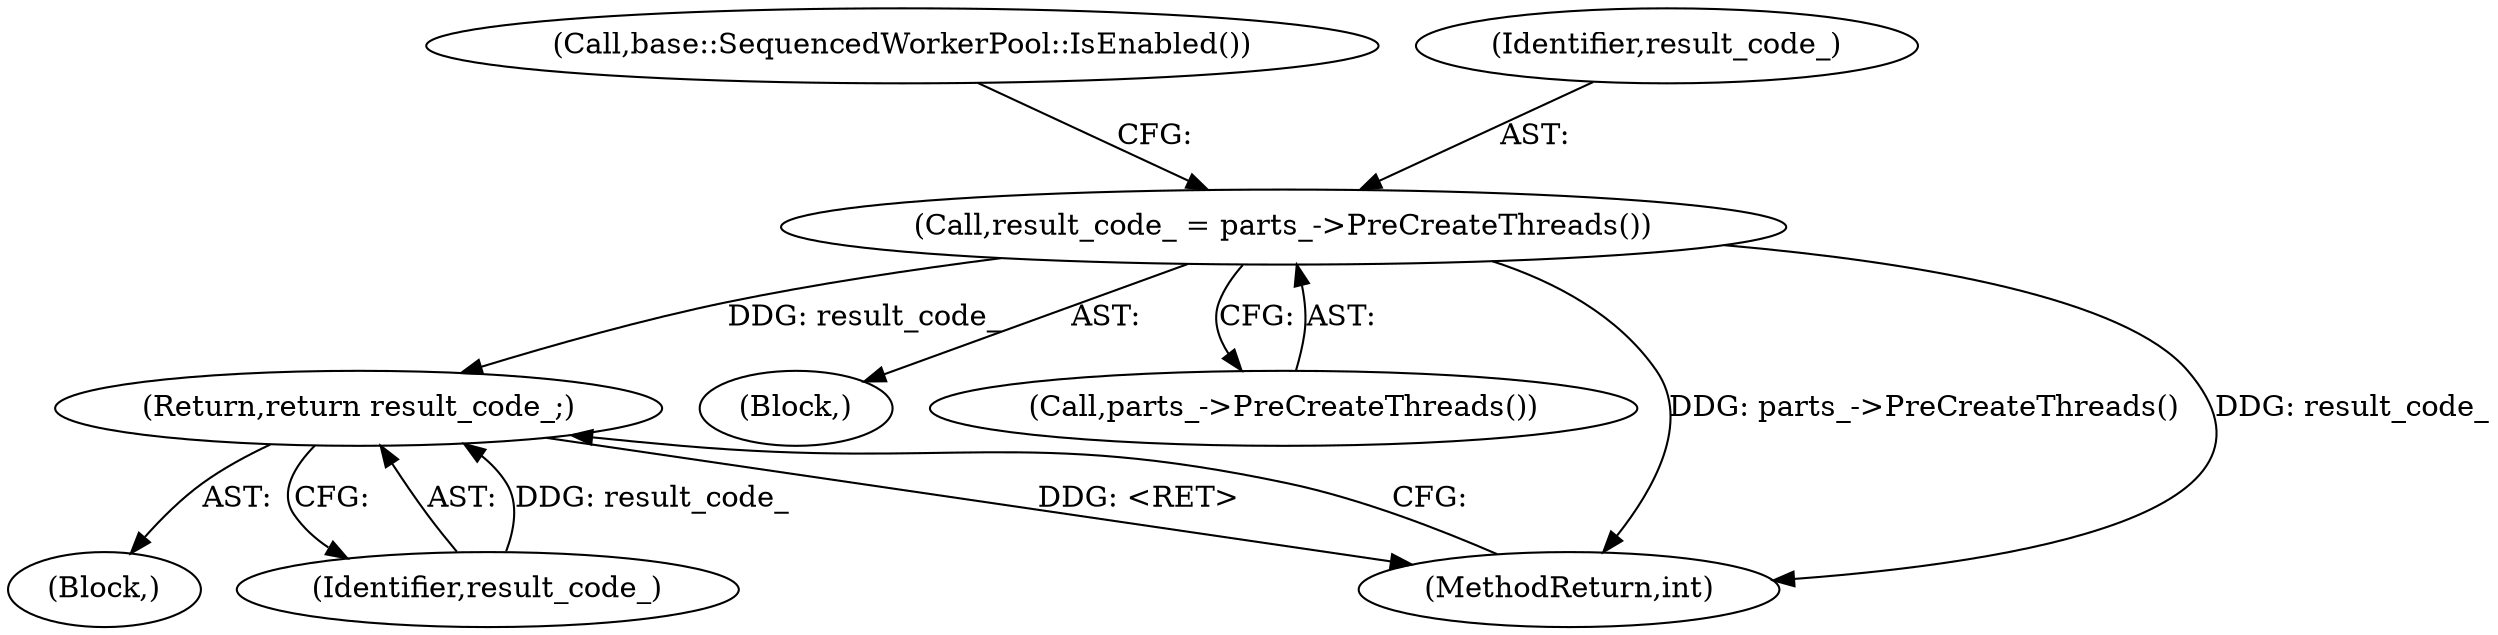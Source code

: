 digraph "0_Chrome_a263d1cf62a9c75be6aaafdec88aacfcef1e8fd2@API" {
"1000108" [label="(Call,result_code_ = parts_->PreCreateThreads())"];
"1000170" [label="(Return,return result_code_;)"];
"1000101" [label="(Block,)"];
"1000113" [label="(Call,base::SequencedWorkerPool::IsEnabled())"];
"1000104" [label="(Block,)"];
"1000108" [label="(Call,result_code_ = parts_->PreCreateThreads())"];
"1000170" [label="(Return,return result_code_;)"];
"1000171" [label="(Identifier,result_code_)"];
"1000110" [label="(Call,parts_->PreCreateThreads())"];
"1000109" [label="(Identifier,result_code_)"];
"1000172" [label="(MethodReturn,int)"];
"1000108" -> "1000104"  [label="AST: "];
"1000108" -> "1000110"  [label="CFG: "];
"1000109" -> "1000108"  [label="AST: "];
"1000110" -> "1000108"  [label="AST: "];
"1000113" -> "1000108"  [label="CFG: "];
"1000108" -> "1000172"  [label="DDG: parts_->PreCreateThreads()"];
"1000108" -> "1000172"  [label="DDG: result_code_"];
"1000108" -> "1000170"  [label="DDG: result_code_"];
"1000170" -> "1000101"  [label="AST: "];
"1000170" -> "1000171"  [label="CFG: "];
"1000171" -> "1000170"  [label="AST: "];
"1000172" -> "1000170"  [label="CFG: "];
"1000170" -> "1000172"  [label="DDG: <RET>"];
"1000171" -> "1000170"  [label="DDG: result_code_"];
}
